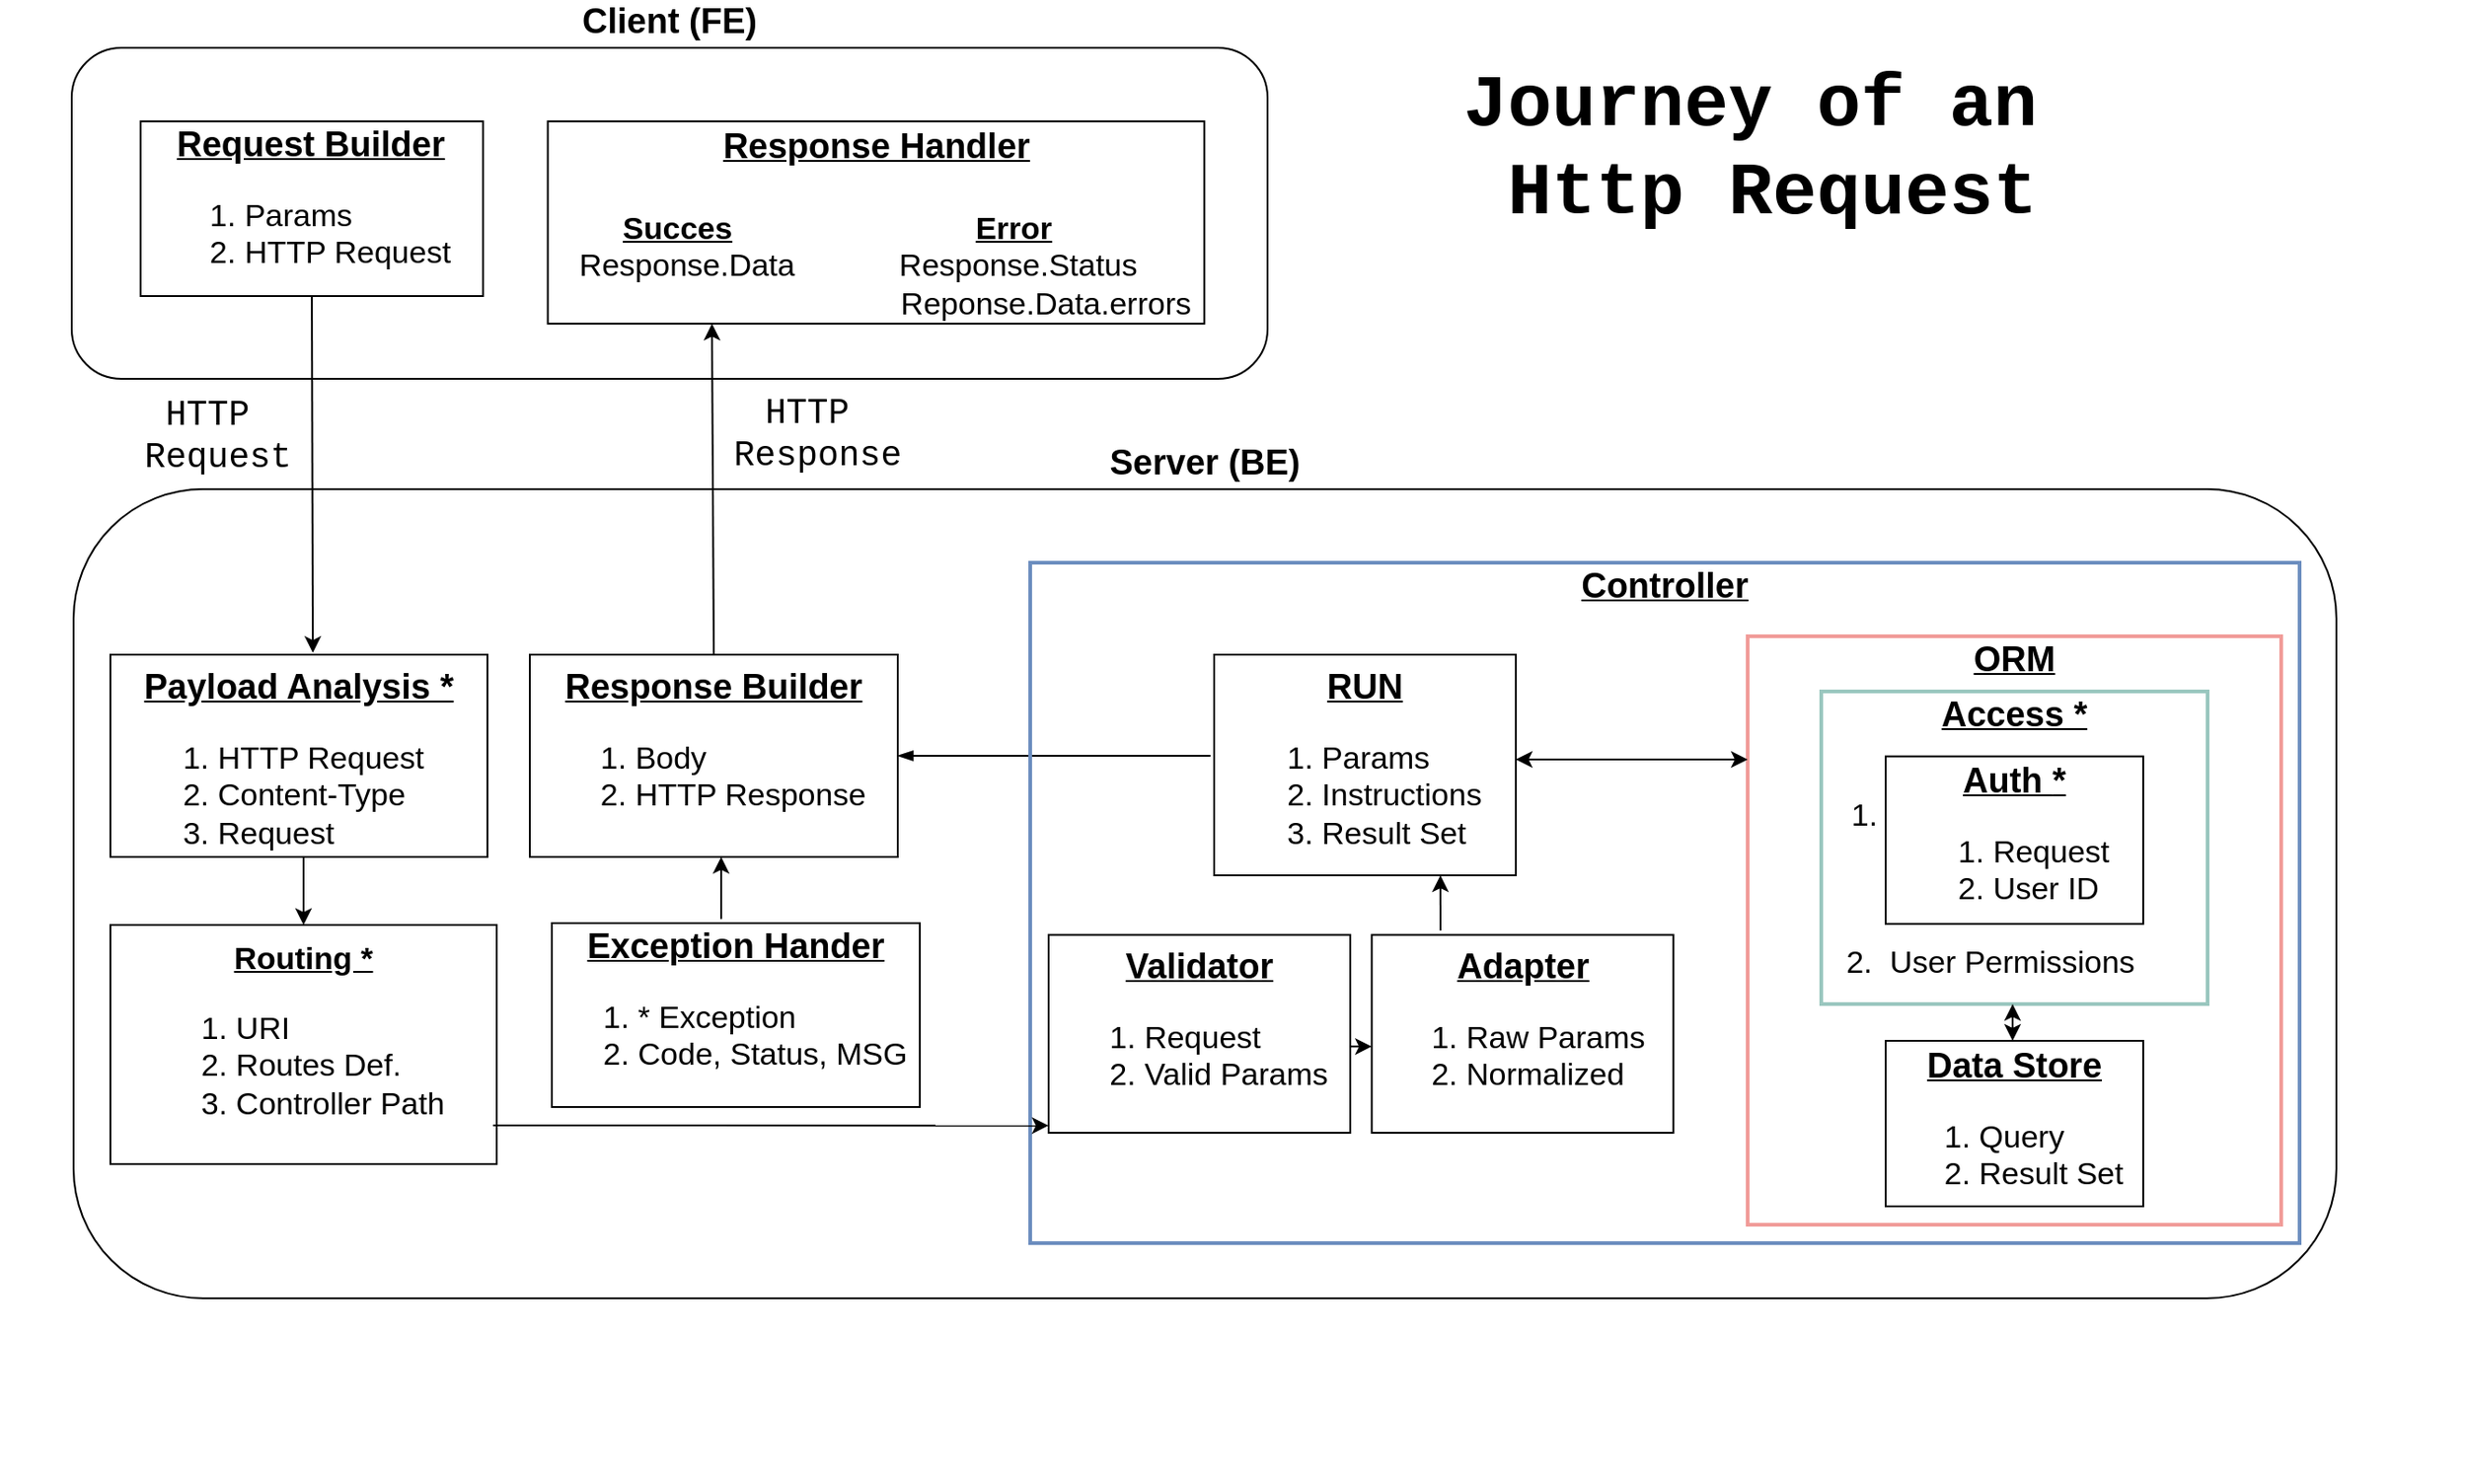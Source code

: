 <mxfile version="17.2.0" type="device"><diagram id="C5RBs43oDa-KdzZeNtuy" name="Page-1"><mxGraphModel dx="1422" dy="1621" grid="1" gridSize="10" guides="1" tooltips="1" connect="1" arrows="1" fold="1" page="1" pageScale="1" pageWidth="1169" pageHeight="827" math="0" shadow="0"><root><mxCell id="WIyWlLk6GJQsqaUBKTNV-0"/><mxCell id="WIyWlLk6GJQsqaUBKTNV-1" parent="WIyWlLk6GJQsqaUBKTNV-0"/><mxCell id="YRqpAPoDEgF5jPwhpJdt-1" value="" style="group;labelPosition=left;verticalLabelPosition=top;align=right;verticalAlign=bottom;" vertex="1" connectable="0" parent="WIyWlLk6GJQsqaUBKTNV-1"><mxGeometry x="432" y="-650" width="920" height="750" as="geometry"/></mxCell><mxCell id="YRqpAPoDEgF5jPwhpJdt-2" value="" style="group;labelPosition=center;verticalLabelPosition=middle;align=center;verticalAlign=middle;" vertex="1" connectable="0" parent="YRqpAPoDEgF5jPwhpJdt-1"><mxGeometry x="-381" y="-30" width="650" height="180" as="geometry"/></mxCell><mxCell id="WIyWlLk6GJQsqaUBKTNV-3" value="&lt;font size=&quot;1&quot;&gt;&lt;b style=&quot;font-size: 19px&quot;&gt;Client (FE)&lt;/b&gt;&lt;/font&gt;" style="rounded=1;whiteSpace=wrap;html=1;fontSize=12;glass=0;strokeWidth=1;shadow=0;labelPosition=center;verticalLabelPosition=top;align=center;verticalAlign=bottom;" parent="YRqpAPoDEgF5jPwhpJdt-2" vertex="1"><mxGeometry width="650" height="180" as="geometry"/></mxCell><mxCell id="YRqpAPoDEgF5jPwhpJdt-0" value="&lt;font style=&quot;font-size: 19px&quot;&gt;&lt;u&gt;&lt;b&gt;Request Builder&lt;/b&gt;&lt;/u&gt;&lt;br&gt;&lt;/font&gt;&lt;ol style=&quot;font-size: 17px&quot;&gt;&lt;li style=&quot;text-align: left&quot;&gt;Params&lt;/li&gt;&lt;li style=&quot;text-align: left&quot;&gt;HTTP Request&lt;/li&gt;&lt;/ol&gt;" style="rounded=0;whiteSpace=wrap;html=1;align=center;spacingTop=4;" vertex="1" parent="YRqpAPoDEgF5jPwhpJdt-2"><mxGeometry x="37.411" y="40" width="186.197" height="95" as="geometry"/></mxCell><mxCell id="YRqpAPoDEgF5jPwhpJdt-3" value="&lt;div style=&quot;font-size: 19px&quot;&gt;&lt;b&gt;&lt;u&gt;&lt;font style=&quot;font-size: 19px&quot;&gt;Response Handler&lt;/font&gt;&lt;/u&gt;&lt;/b&gt;&lt;/div&gt;&lt;div style=&quot;font-size: 19px&quot;&gt;&lt;b&gt;&lt;u&gt;&lt;br&gt;&lt;/u&gt;&lt;/b&gt;&lt;/div&gt;&lt;span style=&quot;font-size: 17px&quot;&gt;&lt;div style=&quot;text-align: left&quot;&gt;&lt;b&gt;&amp;nbsp; &amp;nbsp; &amp;nbsp; &amp;nbsp;&lt;u&gt;Succes&lt;/u&gt;&amp;nbsp; &amp;nbsp; &amp;nbsp; &amp;nbsp; &amp;nbsp; &amp;nbsp; &amp;nbsp; &amp;nbsp; &amp;nbsp; &amp;nbsp; &amp;nbsp; &amp;nbsp; &amp;nbsp; &amp;nbsp; &lt;u&gt;Error&lt;/u&gt;&lt;/b&gt;&lt;/div&gt;&lt;div style=&quot;text-align: left&quot;&gt;&amp;nbsp; Response.Data&amp;nbsp; &amp;nbsp; &amp;nbsp; &amp;nbsp; &amp;nbsp; &amp;nbsp; Response.Status&lt;/div&gt;&amp;nbsp; &amp;nbsp; &amp;nbsp; &amp;nbsp; &amp;nbsp; &amp;nbsp; &amp;nbsp; &amp;nbsp; &amp;nbsp; &amp;nbsp; &amp;nbsp; &amp;nbsp; &amp;nbsp; &amp;nbsp; &amp;nbsp; &amp;nbsp; &amp;nbsp; &amp;nbsp; &amp;nbsp; &amp;nbsp;Reponse.Data.errors&lt;br&gt;&lt;/span&gt;" style="rounded=0;whiteSpace=wrap;html=1;align=center;spacingTop=1;" vertex="1" parent="YRqpAPoDEgF5jPwhpJdt-2"><mxGeometry x="258.779" y="40" width="356.877" height="110" as="geometry"/></mxCell><mxCell id="YRqpAPoDEgF5jPwhpJdt-8" value="" style="group;labelPosition=center;verticalLabelPosition=middle;align=center;verticalAlign=middle;strokeWidth=2;" vertex="1" connectable="0" parent="YRqpAPoDEgF5jPwhpJdt-1"><mxGeometry x="-420" y="180" width="1340" height="570" as="geometry"/></mxCell><mxCell id="YRqpAPoDEgF5jPwhpJdt-9" value="&lt;font size=&quot;1&quot;&gt;&lt;b style=&quot;font-size: 19px&quot;&gt;Server (BE)&lt;/b&gt;&lt;/font&gt;" style="rounded=1;whiteSpace=wrap;html=1;fontSize=12;glass=0;strokeWidth=1;shadow=0;labelPosition=center;verticalLabelPosition=top;align=center;verticalAlign=bottom;arcSize=16;" vertex="1" parent="YRqpAPoDEgF5jPwhpJdt-8"><mxGeometry x="40" y="30" width="1230" height="440" as="geometry"/></mxCell><mxCell id="YRqpAPoDEgF5jPwhpJdt-10" value="&lt;span style=&quot;text-align: left ; font-size: 19px&quot;&gt;&lt;b&gt;&lt;u&gt;&lt;font style=&quot;font-size: 19px&quot;&gt;Payload Analysis *&lt;br&gt;&lt;/font&gt;&lt;/u&gt;&lt;/b&gt;&lt;/span&gt;&lt;ol style=&quot;font-size: 17px&quot;&gt;&lt;li style=&quot;text-align: left&quot;&gt;HTTP Request&lt;/li&gt;&lt;li style=&quot;text-align: left&quot;&gt;Content-Type&lt;/li&gt;&lt;li style=&quot;text-align: left&quot;&gt;Request&lt;/li&gt;&lt;/ol&gt;" style="rounded=0;whiteSpace=wrap;html=1;align=center;verticalAlign=top;" vertex="1" parent="YRqpAPoDEgF5jPwhpJdt-8"><mxGeometry x="60" y="120" width="204.96" height="110" as="geometry"/></mxCell><mxCell id="YRqpAPoDEgF5jPwhpJdt-12" value="&lt;font style=&quot;font-size: 19px&quot;&gt;&lt;span style=&quot;text-align: left&quot;&gt;&lt;b&gt;&lt;u style=&quot;line-height: 1&quot;&gt;Response Builder&lt;/u&gt;&lt;/b&gt;&lt;/span&gt;&lt;span style=&quot;text-align: left&quot;&gt;&lt;b&gt;&lt;u&gt;&lt;br&gt;&lt;/u&gt;&lt;/b&gt;&lt;/span&gt;&lt;/font&gt;&lt;ol style=&quot;font-size: 17px&quot;&gt;&lt;li style=&quot;text-align: left&quot;&gt;Body&lt;/li&gt;&lt;li style=&quot;text-align: left&quot;&gt;HTTP Response&lt;/li&gt;&lt;/ol&gt;" style="rounded=0;whiteSpace=wrap;html=1;align=center;spacing=2;verticalAlign=top;" vertex="1" parent="YRqpAPoDEgF5jPwhpJdt-8"><mxGeometry x="288" y="120" width="200" height="110" as="geometry"/></mxCell><mxCell id="YRqpAPoDEgF5jPwhpJdt-45" value="" style="edgeStyle=none;rounded=0;orthogonalLoop=1;jettySize=auto;html=1;fontFamily=Courier New;fontSize=19;fontColor=none;startArrow=blockThin;startFill=1;endArrow=none;endFill=0;strokeColor=default;exitX=1;exitY=0.5;exitDx=0;exitDy=0;" edge="1" parent="YRqpAPoDEgF5jPwhpJdt-8" source="YRqpAPoDEgF5jPwhpJdt-12"><mxGeometry relative="1" as="geometry"><mxPoint x="658" y="175" as="targetPoint"/></mxGeometry></mxCell><mxCell id="YRqpAPoDEgF5jPwhpJdt-13" value="&lt;span style=&quot;text-align: left&quot;&gt;&lt;b&gt;&lt;u&gt;&lt;font&gt;&lt;font style=&quot;font-size: 19px&quot;&gt;Exception Hander&lt;/font&gt;&lt;br&gt;&lt;/font&gt;&lt;/u&gt;&lt;/b&gt;&lt;/span&gt;&lt;ol style=&quot;font-size: 17px&quot;&gt;&lt;li style=&quot;text-align: left&quot;&gt;* Exception&lt;/li&gt;&lt;li style=&quot;text-align: left&quot;&gt;Code, Status, MSG&lt;/li&gt;&lt;/ol&gt;" style="rounded=0;whiteSpace=wrap;html=1;align=center;" vertex="1" parent="YRqpAPoDEgF5jPwhpJdt-8"><mxGeometry x="300" y="266" width="200" height="100" as="geometry"/></mxCell><mxCell id="YRqpAPoDEgF5jPwhpJdt-14" value="&lt;span style=&quot;text-align: left ; font-size: 19px&quot;&gt;&lt;span style=&quot;font-size: 17px&quot;&gt;&lt;u style=&quot;font-weight: bold&quot;&gt;Routing *&lt;/u&gt;&lt;br&gt;&lt;ol&gt;&lt;li&gt;&lt;span style=&quot;text-align: left&quot;&gt;URI&lt;/span&gt;&lt;/li&gt;&lt;li&gt;&lt;span style=&quot;text-align: left&quot;&gt;Routes Def.&lt;/span&gt;&lt;/li&gt;&lt;li&gt;&lt;span style=&quot;text-align: left&quot;&gt;&lt;span&gt;Controller Path&lt;/span&gt;&lt;/span&gt;&lt;/li&gt;&lt;/ol&gt;&lt;/span&gt;&lt;/span&gt;" style="rounded=0;whiteSpace=wrap;html=1;align=center;verticalAlign=top;" vertex="1" parent="YRqpAPoDEgF5jPwhpJdt-8"><mxGeometry x="60" y="267" width="210" height="130" as="geometry"/></mxCell><mxCell id="YRqpAPoDEgF5jPwhpJdt-15" value="&lt;span style=&quot;text-align: left ; font-size: 15px&quot;&gt;&lt;span style=&quot;font-size: 15px&quot;&gt;&lt;b style=&quot;font-size: 19px&quot;&gt;&lt;u&gt;Controller&lt;br&gt;&lt;/u&gt;&lt;/b&gt;&lt;/span&gt;&lt;/span&gt;&lt;span style=&quot;text-align: left ; font-size: 15px&quot;&gt;&lt;span style=&quot;font-size: 15px&quot;&gt;&lt;b style=&quot;font-size: 15px&quot;&gt;&lt;u style=&quot;font-size: 15px&quot;&gt;&lt;br style=&quot;font-size: 15px&quot;&gt;&lt;/u&gt;&lt;/b&gt;&lt;/span&gt;&lt;/span&gt;" style="rounded=0;whiteSpace=wrap;html=1;align=center;labelPosition=center;verticalLabelPosition=top;verticalAlign=bottom;fontSize=15;spacing=-43;spacingLeft=0;spacingTop=0;fillColor=none;strokeColor=#6C8EBF;strokeWidth=2;" vertex="1" parent="YRqpAPoDEgF5jPwhpJdt-8"><mxGeometry x="560" y="70" width="690" height="370" as="geometry"/></mxCell><mxCell id="YRqpAPoDEgF5jPwhpJdt-16" value="&lt;font&gt;&lt;span style=&quot;text-align: left&quot;&gt;&lt;b&gt;&lt;u&gt;&lt;font style=&quot;font-size: 19px&quot;&gt;RUN&lt;/font&gt;&lt;/u&gt;&lt;/b&gt;&lt;/span&gt;&lt;br&gt;&lt;/font&gt;&lt;ol style=&quot;font-size: 17px&quot;&gt;&lt;li style=&quot;text-align: left&quot;&gt;&lt;font style=&quot;font-size: 17px&quot;&gt;Params&lt;/font&gt;&lt;/li&gt;&lt;li style=&quot;text-align: left&quot;&gt;&lt;font style=&quot;font-size: 17px&quot;&gt;Instructions&lt;/font&gt;&lt;/li&gt;&lt;li style=&quot;text-align: left&quot;&gt;&lt;font style=&quot;font-size: 17px&quot;&gt;Result Set&lt;/font&gt;&lt;/li&gt;&lt;/ol&gt;" style="rounded=0;whiteSpace=wrap;html=1;align=center;verticalAlign=top;" vertex="1" parent="YRqpAPoDEgF5jPwhpJdt-8"><mxGeometry x="660" y="120" width="163.96" height="120" as="geometry"/></mxCell><mxCell id="YRqpAPoDEgF5jPwhpJdt-18" value="&lt;font style=&quot;font-size: 19px&quot;&gt;&lt;span style=&quot;text-align: left&quot;&gt;&lt;b&gt;&lt;u&gt;&lt;font style=&quot;font-size: 19px&quot;&gt;Validator&lt;/font&gt;&lt;/u&gt;&lt;/b&gt;&lt;/span&gt;&lt;br&gt;&lt;/font&gt;&lt;ol style=&quot;font-size: 17px&quot;&gt;&lt;li style=&quot;text-align: left&quot;&gt;Request&lt;/li&gt;&lt;li style=&quot;text-align: left&quot;&gt;Valid Params&lt;/li&gt;&lt;/ol&gt;" style="rounded=0;whiteSpace=wrap;html=1;align=center;verticalAlign=top;" vertex="1" parent="YRqpAPoDEgF5jPwhpJdt-8"><mxGeometry x="570" y="272.37" width="163.96" height="107.63" as="geometry"/></mxCell><mxCell id="YRqpAPoDEgF5jPwhpJdt-19" value="&lt;div style=&quot;font-size: 19px&quot;&gt;&lt;b&gt;&lt;u&gt;&lt;font style=&quot;font-size: 19px&quot;&gt;Adapter&lt;/font&gt;&lt;/u&gt;&lt;/b&gt;&lt;/div&gt;&lt;ol style=&quot;font-size: 17px&quot;&gt;&lt;li&gt;&lt;span&gt;Raw Params&amp;nbsp;&lt;/span&gt;&lt;br&gt;&lt;/li&gt;&lt;li style=&quot;text-align: left&quot;&gt;&lt;span&gt;Normalized&lt;/span&gt;&lt;/li&gt;&lt;/ol&gt;" style="rounded=0;whiteSpace=wrap;html=1;align=center;verticalAlign=top;" vertex="1" parent="YRqpAPoDEgF5jPwhpJdt-8"><mxGeometry x="745.67" y="272.37" width="163.96" height="107.63" as="geometry"/></mxCell><mxCell id="YRqpAPoDEgF5jPwhpJdt-17" value="&lt;span style=&quot;text-align: left&quot;&gt;&lt;b&gt;&lt;u&gt;&lt;font style=&quot;font-size: 19px&quot;&gt;ORM&lt;/font&gt;&lt;br&gt;&lt;/u&gt;&lt;/b&gt;&lt;/span&gt;" style="rounded=0;whiteSpace=wrap;html=1;align=center;labelPosition=center;verticalLabelPosition=top;verticalAlign=bottom;spacing=-25;strokeColor=#F19C99;strokeWidth=2;" vertex="1" parent="YRqpAPoDEgF5jPwhpJdt-8"><mxGeometry x="950" y="110" width="290" height="320" as="geometry"/></mxCell><mxCell id="YRqpAPoDEgF5jPwhpJdt-24" value="&lt;div style=&quot;font-size: 19px&quot;&gt;&lt;b&gt;&lt;u&gt;&lt;font style=&quot;font-size: 19px&quot;&gt;Data Store&lt;/font&gt;&lt;/u&gt;&lt;/b&gt;&lt;/div&gt;&lt;ol style=&quot;font-size: 17px&quot;&gt;&lt;li style=&quot;text-align: left&quot;&gt;&lt;span&gt;Query&lt;/span&gt;&lt;/li&gt;&lt;li style=&quot;text-align: left&quot;&gt;Result Set&lt;/li&gt;&lt;/ol&gt;" style="rounded=0;whiteSpace=wrap;html=1;align=center;verticalAlign=top;spacing=-2;" vertex="1" parent="YRqpAPoDEgF5jPwhpJdt-8"><mxGeometry x="1025" y="330" width="140" height="90" as="geometry"/></mxCell><mxCell id="YRqpAPoDEgF5jPwhpJdt-32" value="" style="endArrow=classic;html=1;rounded=0;fontSize=15;fontColor=none;strokeColor=default;entryX=0;entryY=0.936;entryDx=0;entryDy=0;entryPerimeter=0;" edge="1" parent="YRqpAPoDEgF5jPwhpJdt-8"><mxGeometry width="50" height="50" relative="1" as="geometry"><mxPoint x="268" y="376" as="sourcePoint"/><mxPoint x="570" y="376.112" as="targetPoint"/></mxGeometry></mxCell><mxCell id="YRqpAPoDEgF5jPwhpJdt-33" value="" style="endArrow=classic;html=1;rounded=0;fontSize=15;fontColor=none;strokeColor=default;entryX=0;entryY=0.75;entryDx=0;entryDy=0;exitX=1;exitY=0.75;exitDx=0;exitDy=0;" edge="1" parent="YRqpAPoDEgF5jPwhpJdt-8"><mxGeometry width="50" height="50" relative="1" as="geometry"><mxPoint x="733.96" y="333.092" as="sourcePoint"/><mxPoint x="745.67" y="333.092" as="targetPoint"/></mxGeometry></mxCell><mxCell id="YRqpAPoDEgF5jPwhpJdt-34" value="" style="endArrow=classic;html=1;rounded=0;fontSize=15;fontColor=none;strokeColor=default;entryX=0.75;entryY=1;entryDx=0;entryDy=0;" edge="1" parent="YRqpAPoDEgF5jPwhpJdt-8" target="YRqpAPoDEgF5jPwhpJdt-16"><mxGeometry width="50" height="50" relative="1" as="geometry"><mxPoint x="783" y="270" as="sourcePoint"/><mxPoint x="640" y="230" as="targetPoint"/></mxGeometry></mxCell><mxCell id="YRqpAPoDEgF5jPwhpJdt-38" value="" style="endArrow=classic;startArrow=classic;html=1;rounded=0;fontSize=15;fontColor=none;strokeColor=default;exitX=1;exitY=0.5;exitDx=0;exitDy=0;" edge="1" parent="YRqpAPoDEgF5jPwhpJdt-8"><mxGeometry width="50" height="50" relative="1" as="geometry"><mxPoint x="823.96" y="177" as="sourcePoint"/><mxPoint x="950" y="177" as="targetPoint"/></mxGeometry></mxCell><mxCell id="YRqpAPoDEgF5jPwhpJdt-40" value="" style="endArrow=classic;html=1;rounded=0;fontSize=15;fontColor=none;strokeColor=default;entryX=0.5;entryY=0;entryDx=0;entryDy=0;" edge="1" parent="YRqpAPoDEgF5jPwhpJdt-8" target="YRqpAPoDEgF5jPwhpJdt-14"><mxGeometry width="50" height="50" relative="1" as="geometry"><mxPoint x="165" y="230" as="sourcePoint"/><mxPoint x="162" y="280" as="targetPoint"/></mxGeometry></mxCell><mxCell id="YRqpAPoDEgF5jPwhpJdt-44" value="" style="endArrow=classic;html=1;rounded=0;fontFamily=Courier New;fontSize=15;fontColor=none;strokeColor=default;exitX=0.46;exitY=-0.022;exitDx=0;exitDy=0;exitPerimeter=0;" edge="1" parent="YRqpAPoDEgF5jPwhpJdt-8" source="YRqpAPoDEgF5jPwhpJdt-13"><mxGeometry width="50" height="50" relative="1" as="geometry"><mxPoint x="398" y="280" as="sourcePoint"/><mxPoint x="392" y="230" as="targetPoint"/></mxGeometry></mxCell><mxCell id="YRqpAPoDEgF5jPwhpJdt-47" value="HTTP&amp;nbsp;&lt;br style=&quot;font-size: 19px&quot;&gt;Request" style="text;html=1;align=center;verticalAlign=middle;resizable=0;points=[];autosize=1;strokeColor=none;fillColor=none;fontSize=19;fontFamily=Courier New;fontColor=none;" vertex="1" parent="YRqpAPoDEgF5jPwhpJdt-8"><mxGeometry x="68" y="-24" width="100" height="50" as="geometry"/></mxCell><mxCell id="YRqpAPoDEgF5jPwhpJdt-41" value="" style="endArrow=classic;html=1;rounded=0;fontSize=15;fontColor=none;strokeColor=default;entryX=0.25;entryY=1;entryDx=0;entryDy=0;exitX=0.5;exitY=0;exitDx=0;exitDy=0;" edge="1" parent="YRqpAPoDEgF5jPwhpJdt-1" source="YRqpAPoDEgF5jPwhpJdt-12" target="YRqpAPoDEgF5jPwhpJdt-3"><mxGeometry width="50" height="50" relative="1" as="geometry"><mxPoint x="-17" y="270" as="sourcePoint"/><mxPoint x="-16.655" y="103.327" as="targetPoint"/></mxGeometry></mxCell><mxCell id="YRqpAPoDEgF5jPwhpJdt-43" value="&lt;font style=&quot;font-size: 40px&quot; face=&quot;Courier New&quot;&gt;&lt;b&gt;Journey of an&amp;nbsp;&lt;br&gt;Http Request&lt;/b&gt;&lt;/font&gt;" style="text;html=1;align=center;verticalAlign=middle;resizable=0;points=[];autosize=1;strokeColor=none;fillColor=none;fontSize=14;fontColor=none;" vertex="1" parent="YRqpAPoDEgF5jPwhpJdt-1"><mxGeometry x="368" width="350" height="50" as="geometry"/></mxCell><mxCell id="YRqpAPoDEgF5jPwhpJdt-42" value="" style="endArrow=classic;html=1;rounded=0;fontSize=15;fontColor=none;strokeColor=default;entryX=0.537;entryY=-0.009;entryDx=0;entryDy=0;exitX=0.5;exitY=1;exitDx=0;exitDy=0;entryPerimeter=0;" edge="1" parent="YRqpAPoDEgF5jPwhpJdt-1" source="YRqpAPoDEgF5jPwhpJdt-0" target="YRqpAPoDEgF5jPwhpJdt-10"><mxGeometry width="50" height="50" relative="1" as="geometry"><mxPoint x="170" y="330" as="sourcePoint"/><mxPoint x="220" y="280" as="targetPoint"/></mxGeometry></mxCell><mxCell id="YRqpAPoDEgF5jPwhpJdt-46" value="HTTP&amp;nbsp;&lt;br style=&quot;font-size: 19px;&quot;&gt;Response" style="text;html=1;align=center;verticalAlign=middle;resizable=0;points=[];autosize=1;strokeColor=none;fillColor=none;fontSize=19;fontFamily=Courier New;fontColor=none;" vertex="1" parent="YRqpAPoDEgF5jPwhpJdt-1"><mxGeometry x="-31" y="155" width="110" height="50" as="geometry"/></mxCell><mxCell id="YRqpAPoDEgF5jPwhpJdt-23" value="" style="group" vertex="1" connectable="0" parent="WIyWlLk6GJQsqaUBKTNV-1"><mxGeometry x="982" y="-360" width="330" height="420" as="geometry"/></mxCell><mxCell id="YRqpAPoDEgF5jPwhpJdt-20" value="&lt;span style=&quot;&quot;&gt;&lt;b&gt;&lt;u&gt;&lt;font style=&quot;font-size: 19px&quot;&gt;Access *&lt;/font&gt;&lt;br&gt;&lt;/u&gt;&lt;/b&gt;&lt;/span&gt;" style="rounded=0;whiteSpace=wrap;html=1;align=center;labelPosition=center;verticalLabelPosition=top;verticalAlign=bottom;spacing=-25;strokeColor=#9AC7BF;strokeWidth=2;" vertex="1" parent="YRqpAPoDEgF5jPwhpJdt-23"><mxGeometry x="20" y="30" width="210" height="170" as="geometry"/></mxCell><mxCell id="YRqpAPoDEgF5jPwhpJdt-22" value="&#10;&#10;&#10;&#10;1.                             &#10;&#10;&#10;&#10;2.  User Permissions" style="group;align=center;fontSize=17;" vertex="1" connectable="0" parent="YRqpAPoDEgF5jPwhpJdt-23"><mxGeometry x="-53" width="330" height="350" as="geometry"/></mxCell><mxCell id="YRqpAPoDEgF5jPwhpJdt-21" value="&lt;div style=&quot;font-size: 19px&quot;&gt;&lt;b&gt;&lt;u&gt;&lt;font style=&quot;font-size: 19px&quot;&gt;&lt;font style=&quot;font-size: 19px&quot;&gt;Auth &lt;/font&gt;&lt;font style=&quot;font-size: 19px&quot;&gt;*&lt;/font&gt;&lt;/font&gt;&lt;/u&gt;&lt;/b&gt;&lt;/div&gt;&lt;ol style=&quot;font-size: 17px&quot;&gt;&lt;li&gt;&lt;span style=&quot;text-align: left&quot;&gt;Request&lt;/span&gt;&lt;br&gt;&lt;/li&gt;&lt;li style=&quot;text-align: left&quot;&gt;User ID&lt;/li&gt;&lt;/ol&gt;" style="rounded=0;whiteSpace=wrap;html=1;align=center;spacing=2;spacingTop=10;" vertex="1" parent="YRqpAPoDEgF5jPwhpJdt-22"><mxGeometry x="108" y="65.32" width="140" height="91.07" as="geometry"/></mxCell><mxCell id="YRqpAPoDEgF5jPwhpJdt-39" value="" style="endArrow=classic;startArrow=classic;html=1;rounded=0;fontSize=15;fontColor=none;strokeColor=default;entryX=0.5;entryY=1;entryDx=0;entryDy=0;" edge="1" parent="WIyWlLk6GJQsqaUBKTNV-1"><mxGeometry width="50" height="50" relative="1" as="geometry"><mxPoint x="1106" y="-140" as="sourcePoint"/><mxPoint x="1106" y="-160" as="targetPoint"/></mxGeometry></mxCell></root></mxGraphModel></diagram></mxfile>